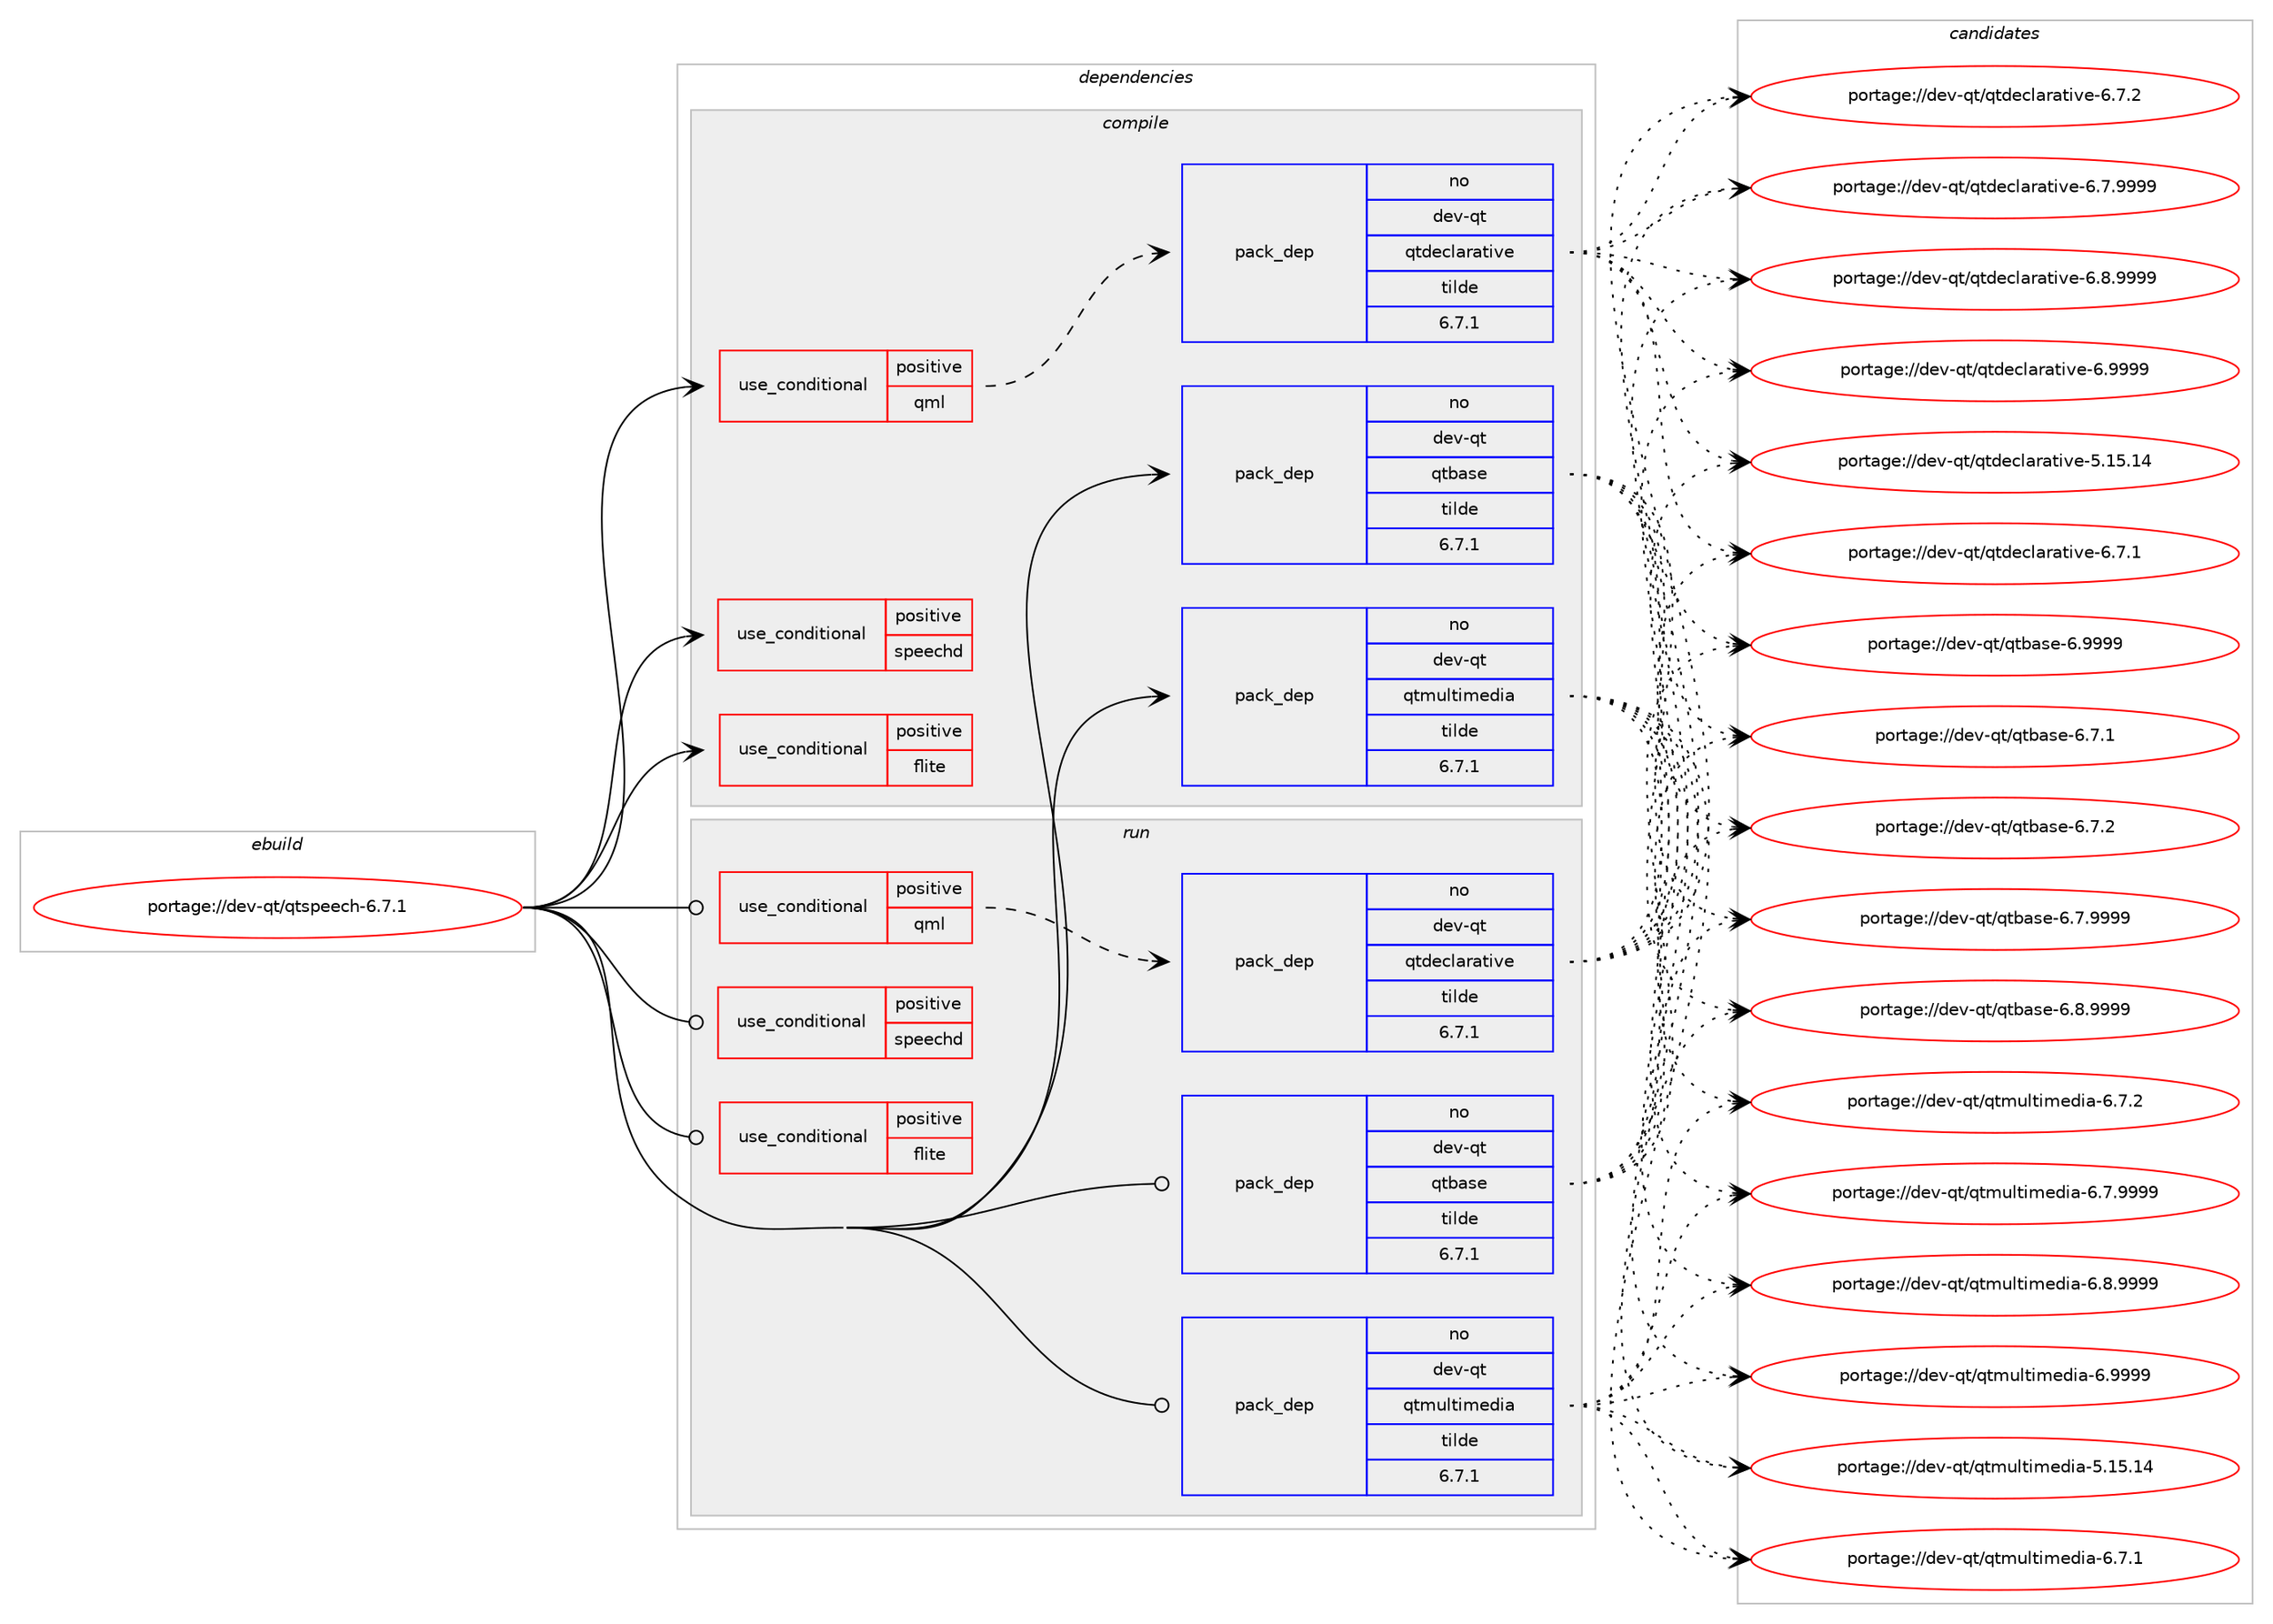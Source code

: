 digraph prolog {

# *************
# Graph options
# *************

newrank=true;
concentrate=true;
compound=true;
graph [rankdir=LR,fontname=Helvetica,fontsize=10,ranksep=1.5];#, ranksep=2.5, nodesep=0.2];
edge  [arrowhead=vee];
node  [fontname=Helvetica,fontsize=10];

# **********
# The ebuild
# **********

subgraph cluster_leftcol {
color=gray;
rank=same;
label=<<i>ebuild</i>>;
id [label="portage://dev-qt/qtspeech-6.7.1", color=red, width=4, href="../dev-qt/qtspeech-6.7.1.svg"];
}

# ****************
# The dependencies
# ****************

subgraph cluster_midcol {
color=gray;
label=<<i>dependencies</i>>;
subgraph cluster_compile {
fillcolor="#eeeeee";
style=filled;
label=<<i>compile</i>>;
subgraph cond41044 {
dependency86271 [label=<<TABLE BORDER="0" CELLBORDER="1" CELLSPACING="0" CELLPADDING="4"><TR><TD ROWSPAN="3" CELLPADDING="10">use_conditional</TD></TR><TR><TD>positive</TD></TR><TR><TD>flite</TD></TR></TABLE>>, shape=none, color=red];
# *** BEGIN UNKNOWN DEPENDENCY TYPE (TODO) ***
# dependency86271 -> package_dependency(portage://dev-qt/qtspeech-6.7.1,install,no,app-accessibility,flite,none,[,,],[],[])
# *** END UNKNOWN DEPENDENCY TYPE (TODO) ***

}
id:e -> dependency86271:w [weight=20,style="solid",arrowhead="vee"];
subgraph cond41045 {
dependency86272 [label=<<TABLE BORDER="0" CELLBORDER="1" CELLSPACING="0" CELLPADDING="4"><TR><TD ROWSPAN="3" CELLPADDING="10">use_conditional</TD></TR><TR><TD>positive</TD></TR><TR><TD>qml</TD></TR></TABLE>>, shape=none, color=red];
subgraph pack43987 {
dependency86273 [label=<<TABLE BORDER="0" CELLBORDER="1" CELLSPACING="0" CELLPADDING="4" WIDTH="220"><TR><TD ROWSPAN="6" CELLPADDING="30">pack_dep</TD></TR><TR><TD WIDTH="110">no</TD></TR><TR><TD>dev-qt</TD></TR><TR><TD>qtdeclarative</TD></TR><TR><TD>tilde</TD></TR><TR><TD>6.7.1</TD></TR></TABLE>>, shape=none, color=blue];
}
dependency86272:e -> dependency86273:w [weight=20,style="dashed",arrowhead="vee"];
}
id:e -> dependency86272:w [weight=20,style="solid",arrowhead="vee"];
subgraph cond41046 {
dependency86274 [label=<<TABLE BORDER="0" CELLBORDER="1" CELLSPACING="0" CELLPADDING="4"><TR><TD ROWSPAN="3" CELLPADDING="10">use_conditional</TD></TR><TR><TD>positive</TD></TR><TR><TD>speechd</TD></TR></TABLE>>, shape=none, color=red];
# *** BEGIN UNKNOWN DEPENDENCY TYPE (TODO) ***
# dependency86274 -> package_dependency(portage://dev-qt/qtspeech-6.7.1,install,no,app-accessibility,speech-dispatcher,none,[,,],[],[])
# *** END UNKNOWN DEPENDENCY TYPE (TODO) ***

}
id:e -> dependency86274:w [weight=20,style="solid",arrowhead="vee"];
subgraph pack43988 {
dependency86275 [label=<<TABLE BORDER="0" CELLBORDER="1" CELLSPACING="0" CELLPADDING="4" WIDTH="220"><TR><TD ROWSPAN="6" CELLPADDING="30">pack_dep</TD></TR><TR><TD WIDTH="110">no</TD></TR><TR><TD>dev-qt</TD></TR><TR><TD>qtbase</TD></TR><TR><TD>tilde</TD></TR><TR><TD>6.7.1</TD></TR></TABLE>>, shape=none, color=blue];
}
id:e -> dependency86275:w [weight=20,style="solid",arrowhead="vee"];
subgraph pack43989 {
dependency86276 [label=<<TABLE BORDER="0" CELLBORDER="1" CELLSPACING="0" CELLPADDING="4" WIDTH="220"><TR><TD ROWSPAN="6" CELLPADDING="30">pack_dep</TD></TR><TR><TD WIDTH="110">no</TD></TR><TR><TD>dev-qt</TD></TR><TR><TD>qtmultimedia</TD></TR><TR><TD>tilde</TD></TR><TR><TD>6.7.1</TD></TR></TABLE>>, shape=none, color=blue];
}
id:e -> dependency86276:w [weight=20,style="solid",arrowhead="vee"];
}
subgraph cluster_compileandrun {
fillcolor="#eeeeee";
style=filled;
label=<<i>compile and run</i>>;
}
subgraph cluster_run {
fillcolor="#eeeeee";
style=filled;
label=<<i>run</i>>;
subgraph cond41047 {
dependency86277 [label=<<TABLE BORDER="0" CELLBORDER="1" CELLSPACING="0" CELLPADDING="4"><TR><TD ROWSPAN="3" CELLPADDING="10">use_conditional</TD></TR><TR><TD>positive</TD></TR><TR><TD>flite</TD></TR></TABLE>>, shape=none, color=red];
# *** BEGIN UNKNOWN DEPENDENCY TYPE (TODO) ***
# dependency86277 -> package_dependency(portage://dev-qt/qtspeech-6.7.1,run,no,app-accessibility,flite,none,[,,],[],[])
# *** END UNKNOWN DEPENDENCY TYPE (TODO) ***

}
id:e -> dependency86277:w [weight=20,style="solid",arrowhead="odot"];
subgraph cond41048 {
dependency86278 [label=<<TABLE BORDER="0" CELLBORDER="1" CELLSPACING="0" CELLPADDING="4"><TR><TD ROWSPAN="3" CELLPADDING="10">use_conditional</TD></TR><TR><TD>positive</TD></TR><TR><TD>qml</TD></TR></TABLE>>, shape=none, color=red];
subgraph pack43990 {
dependency86279 [label=<<TABLE BORDER="0" CELLBORDER="1" CELLSPACING="0" CELLPADDING="4" WIDTH="220"><TR><TD ROWSPAN="6" CELLPADDING="30">pack_dep</TD></TR><TR><TD WIDTH="110">no</TD></TR><TR><TD>dev-qt</TD></TR><TR><TD>qtdeclarative</TD></TR><TR><TD>tilde</TD></TR><TR><TD>6.7.1</TD></TR></TABLE>>, shape=none, color=blue];
}
dependency86278:e -> dependency86279:w [weight=20,style="dashed",arrowhead="vee"];
}
id:e -> dependency86278:w [weight=20,style="solid",arrowhead="odot"];
subgraph cond41049 {
dependency86280 [label=<<TABLE BORDER="0" CELLBORDER="1" CELLSPACING="0" CELLPADDING="4"><TR><TD ROWSPAN="3" CELLPADDING="10">use_conditional</TD></TR><TR><TD>positive</TD></TR><TR><TD>speechd</TD></TR></TABLE>>, shape=none, color=red];
# *** BEGIN UNKNOWN DEPENDENCY TYPE (TODO) ***
# dependency86280 -> package_dependency(portage://dev-qt/qtspeech-6.7.1,run,no,app-accessibility,speech-dispatcher,none,[,,],[],[])
# *** END UNKNOWN DEPENDENCY TYPE (TODO) ***

}
id:e -> dependency86280:w [weight=20,style="solid",arrowhead="odot"];
subgraph pack43991 {
dependency86281 [label=<<TABLE BORDER="0" CELLBORDER="1" CELLSPACING="0" CELLPADDING="4" WIDTH="220"><TR><TD ROWSPAN="6" CELLPADDING="30">pack_dep</TD></TR><TR><TD WIDTH="110">no</TD></TR><TR><TD>dev-qt</TD></TR><TR><TD>qtbase</TD></TR><TR><TD>tilde</TD></TR><TR><TD>6.7.1</TD></TR></TABLE>>, shape=none, color=blue];
}
id:e -> dependency86281:w [weight=20,style="solid",arrowhead="odot"];
subgraph pack43992 {
dependency86282 [label=<<TABLE BORDER="0" CELLBORDER="1" CELLSPACING="0" CELLPADDING="4" WIDTH="220"><TR><TD ROWSPAN="6" CELLPADDING="30">pack_dep</TD></TR><TR><TD WIDTH="110">no</TD></TR><TR><TD>dev-qt</TD></TR><TR><TD>qtmultimedia</TD></TR><TR><TD>tilde</TD></TR><TR><TD>6.7.1</TD></TR></TABLE>>, shape=none, color=blue];
}
id:e -> dependency86282:w [weight=20,style="solid",arrowhead="odot"];
}
}

# **************
# The candidates
# **************

subgraph cluster_choices {
rank=same;
color=gray;
label=<<i>candidates</i>>;

subgraph choice43987 {
color=black;
nodesep=1;
choice10010111845113116471131161001019910897114971161051181014553464953464952 [label="portage://dev-qt/qtdeclarative-5.15.14", color=red, width=4,href="../dev-qt/qtdeclarative-5.15.14.svg"];
choice1001011184511311647113116100101991089711497116105118101455446554649 [label="portage://dev-qt/qtdeclarative-6.7.1", color=red, width=4,href="../dev-qt/qtdeclarative-6.7.1.svg"];
choice1001011184511311647113116100101991089711497116105118101455446554650 [label="portage://dev-qt/qtdeclarative-6.7.2", color=red, width=4,href="../dev-qt/qtdeclarative-6.7.2.svg"];
choice1001011184511311647113116100101991089711497116105118101455446554657575757 [label="portage://dev-qt/qtdeclarative-6.7.9999", color=red, width=4,href="../dev-qt/qtdeclarative-6.7.9999.svg"];
choice1001011184511311647113116100101991089711497116105118101455446564657575757 [label="portage://dev-qt/qtdeclarative-6.8.9999", color=red, width=4,href="../dev-qt/qtdeclarative-6.8.9999.svg"];
choice100101118451131164711311610010199108971149711610511810145544657575757 [label="portage://dev-qt/qtdeclarative-6.9999", color=red, width=4,href="../dev-qt/qtdeclarative-6.9999.svg"];
dependency86273:e -> choice10010111845113116471131161001019910897114971161051181014553464953464952:w [style=dotted,weight="100"];
dependency86273:e -> choice1001011184511311647113116100101991089711497116105118101455446554649:w [style=dotted,weight="100"];
dependency86273:e -> choice1001011184511311647113116100101991089711497116105118101455446554650:w [style=dotted,weight="100"];
dependency86273:e -> choice1001011184511311647113116100101991089711497116105118101455446554657575757:w [style=dotted,weight="100"];
dependency86273:e -> choice1001011184511311647113116100101991089711497116105118101455446564657575757:w [style=dotted,weight="100"];
dependency86273:e -> choice100101118451131164711311610010199108971149711610511810145544657575757:w [style=dotted,weight="100"];
}
subgraph choice43988 {
color=black;
nodesep=1;
choice10010111845113116471131169897115101455446554649 [label="portage://dev-qt/qtbase-6.7.1", color=red, width=4,href="../dev-qt/qtbase-6.7.1.svg"];
choice10010111845113116471131169897115101455446554650 [label="portage://dev-qt/qtbase-6.7.2", color=red, width=4,href="../dev-qt/qtbase-6.7.2.svg"];
choice10010111845113116471131169897115101455446554657575757 [label="portage://dev-qt/qtbase-6.7.9999", color=red, width=4,href="../dev-qt/qtbase-6.7.9999.svg"];
choice10010111845113116471131169897115101455446564657575757 [label="portage://dev-qt/qtbase-6.8.9999", color=red, width=4,href="../dev-qt/qtbase-6.8.9999.svg"];
choice1001011184511311647113116989711510145544657575757 [label="portage://dev-qt/qtbase-6.9999", color=red, width=4,href="../dev-qt/qtbase-6.9999.svg"];
dependency86275:e -> choice10010111845113116471131169897115101455446554649:w [style=dotted,weight="100"];
dependency86275:e -> choice10010111845113116471131169897115101455446554650:w [style=dotted,weight="100"];
dependency86275:e -> choice10010111845113116471131169897115101455446554657575757:w [style=dotted,weight="100"];
dependency86275:e -> choice10010111845113116471131169897115101455446564657575757:w [style=dotted,weight="100"];
dependency86275:e -> choice1001011184511311647113116989711510145544657575757:w [style=dotted,weight="100"];
}
subgraph choice43989 {
color=black;
nodesep=1;
choice1001011184511311647113116109117108116105109101100105974553464953464952 [label="portage://dev-qt/qtmultimedia-5.15.14", color=red, width=4,href="../dev-qt/qtmultimedia-5.15.14.svg"];
choice100101118451131164711311610911710811610510910110010597455446554649 [label="portage://dev-qt/qtmultimedia-6.7.1", color=red, width=4,href="../dev-qt/qtmultimedia-6.7.1.svg"];
choice100101118451131164711311610911710811610510910110010597455446554650 [label="portage://dev-qt/qtmultimedia-6.7.2", color=red, width=4,href="../dev-qt/qtmultimedia-6.7.2.svg"];
choice100101118451131164711311610911710811610510910110010597455446554657575757 [label="portage://dev-qt/qtmultimedia-6.7.9999", color=red, width=4,href="../dev-qt/qtmultimedia-6.7.9999.svg"];
choice100101118451131164711311610911710811610510910110010597455446564657575757 [label="portage://dev-qt/qtmultimedia-6.8.9999", color=red, width=4,href="../dev-qt/qtmultimedia-6.8.9999.svg"];
choice10010111845113116471131161091171081161051091011001059745544657575757 [label="portage://dev-qt/qtmultimedia-6.9999", color=red, width=4,href="../dev-qt/qtmultimedia-6.9999.svg"];
dependency86276:e -> choice1001011184511311647113116109117108116105109101100105974553464953464952:w [style=dotted,weight="100"];
dependency86276:e -> choice100101118451131164711311610911710811610510910110010597455446554649:w [style=dotted,weight="100"];
dependency86276:e -> choice100101118451131164711311610911710811610510910110010597455446554650:w [style=dotted,weight="100"];
dependency86276:e -> choice100101118451131164711311610911710811610510910110010597455446554657575757:w [style=dotted,weight="100"];
dependency86276:e -> choice100101118451131164711311610911710811610510910110010597455446564657575757:w [style=dotted,weight="100"];
dependency86276:e -> choice10010111845113116471131161091171081161051091011001059745544657575757:w [style=dotted,weight="100"];
}
subgraph choice43990 {
color=black;
nodesep=1;
choice10010111845113116471131161001019910897114971161051181014553464953464952 [label="portage://dev-qt/qtdeclarative-5.15.14", color=red, width=4,href="../dev-qt/qtdeclarative-5.15.14.svg"];
choice1001011184511311647113116100101991089711497116105118101455446554649 [label="portage://dev-qt/qtdeclarative-6.7.1", color=red, width=4,href="../dev-qt/qtdeclarative-6.7.1.svg"];
choice1001011184511311647113116100101991089711497116105118101455446554650 [label="portage://dev-qt/qtdeclarative-6.7.2", color=red, width=4,href="../dev-qt/qtdeclarative-6.7.2.svg"];
choice1001011184511311647113116100101991089711497116105118101455446554657575757 [label="portage://dev-qt/qtdeclarative-6.7.9999", color=red, width=4,href="../dev-qt/qtdeclarative-6.7.9999.svg"];
choice1001011184511311647113116100101991089711497116105118101455446564657575757 [label="portage://dev-qt/qtdeclarative-6.8.9999", color=red, width=4,href="../dev-qt/qtdeclarative-6.8.9999.svg"];
choice100101118451131164711311610010199108971149711610511810145544657575757 [label="portage://dev-qt/qtdeclarative-6.9999", color=red, width=4,href="../dev-qt/qtdeclarative-6.9999.svg"];
dependency86279:e -> choice10010111845113116471131161001019910897114971161051181014553464953464952:w [style=dotted,weight="100"];
dependency86279:e -> choice1001011184511311647113116100101991089711497116105118101455446554649:w [style=dotted,weight="100"];
dependency86279:e -> choice1001011184511311647113116100101991089711497116105118101455446554650:w [style=dotted,weight="100"];
dependency86279:e -> choice1001011184511311647113116100101991089711497116105118101455446554657575757:w [style=dotted,weight="100"];
dependency86279:e -> choice1001011184511311647113116100101991089711497116105118101455446564657575757:w [style=dotted,weight="100"];
dependency86279:e -> choice100101118451131164711311610010199108971149711610511810145544657575757:w [style=dotted,weight="100"];
}
subgraph choice43991 {
color=black;
nodesep=1;
choice10010111845113116471131169897115101455446554649 [label="portage://dev-qt/qtbase-6.7.1", color=red, width=4,href="../dev-qt/qtbase-6.7.1.svg"];
choice10010111845113116471131169897115101455446554650 [label="portage://dev-qt/qtbase-6.7.2", color=red, width=4,href="../dev-qt/qtbase-6.7.2.svg"];
choice10010111845113116471131169897115101455446554657575757 [label="portage://dev-qt/qtbase-6.7.9999", color=red, width=4,href="../dev-qt/qtbase-6.7.9999.svg"];
choice10010111845113116471131169897115101455446564657575757 [label="portage://dev-qt/qtbase-6.8.9999", color=red, width=4,href="../dev-qt/qtbase-6.8.9999.svg"];
choice1001011184511311647113116989711510145544657575757 [label="portage://dev-qt/qtbase-6.9999", color=red, width=4,href="../dev-qt/qtbase-6.9999.svg"];
dependency86281:e -> choice10010111845113116471131169897115101455446554649:w [style=dotted,weight="100"];
dependency86281:e -> choice10010111845113116471131169897115101455446554650:w [style=dotted,weight="100"];
dependency86281:e -> choice10010111845113116471131169897115101455446554657575757:w [style=dotted,weight="100"];
dependency86281:e -> choice10010111845113116471131169897115101455446564657575757:w [style=dotted,weight="100"];
dependency86281:e -> choice1001011184511311647113116989711510145544657575757:w [style=dotted,weight="100"];
}
subgraph choice43992 {
color=black;
nodesep=1;
choice1001011184511311647113116109117108116105109101100105974553464953464952 [label="portage://dev-qt/qtmultimedia-5.15.14", color=red, width=4,href="../dev-qt/qtmultimedia-5.15.14.svg"];
choice100101118451131164711311610911710811610510910110010597455446554649 [label="portage://dev-qt/qtmultimedia-6.7.1", color=red, width=4,href="../dev-qt/qtmultimedia-6.7.1.svg"];
choice100101118451131164711311610911710811610510910110010597455446554650 [label="portage://dev-qt/qtmultimedia-6.7.2", color=red, width=4,href="../dev-qt/qtmultimedia-6.7.2.svg"];
choice100101118451131164711311610911710811610510910110010597455446554657575757 [label="portage://dev-qt/qtmultimedia-6.7.9999", color=red, width=4,href="../dev-qt/qtmultimedia-6.7.9999.svg"];
choice100101118451131164711311610911710811610510910110010597455446564657575757 [label="portage://dev-qt/qtmultimedia-6.8.9999", color=red, width=4,href="../dev-qt/qtmultimedia-6.8.9999.svg"];
choice10010111845113116471131161091171081161051091011001059745544657575757 [label="portage://dev-qt/qtmultimedia-6.9999", color=red, width=4,href="../dev-qt/qtmultimedia-6.9999.svg"];
dependency86282:e -> choice1001011184511311647113116109117108116105109101100105974553464953464952:w [style=dotted,weight="100"];
dependency86282:e -> choice100101118451131164711311610911710811610510910110010597455446554649:w [style=dotted,weight="100"];
dependency86282:e -> choice100101118451131164711311610911710811610510910110010597455446554650:w [style=dotted,weight="100"];
dependency86282:e -> choice100101118451131164711311610911710811610510910110010597455446554657575757:w [style=dotted,weight="100"];
dependency86282:e -> choice100101118451131164711311610911710811610510910110010597455446564657575757:w [style=dotted,weight="100"];
dependency86282:e -> choice10010111845113116471131161091171081161051091011001059745544657575757:w [style=dotted,weight="100"];
}
}

}

